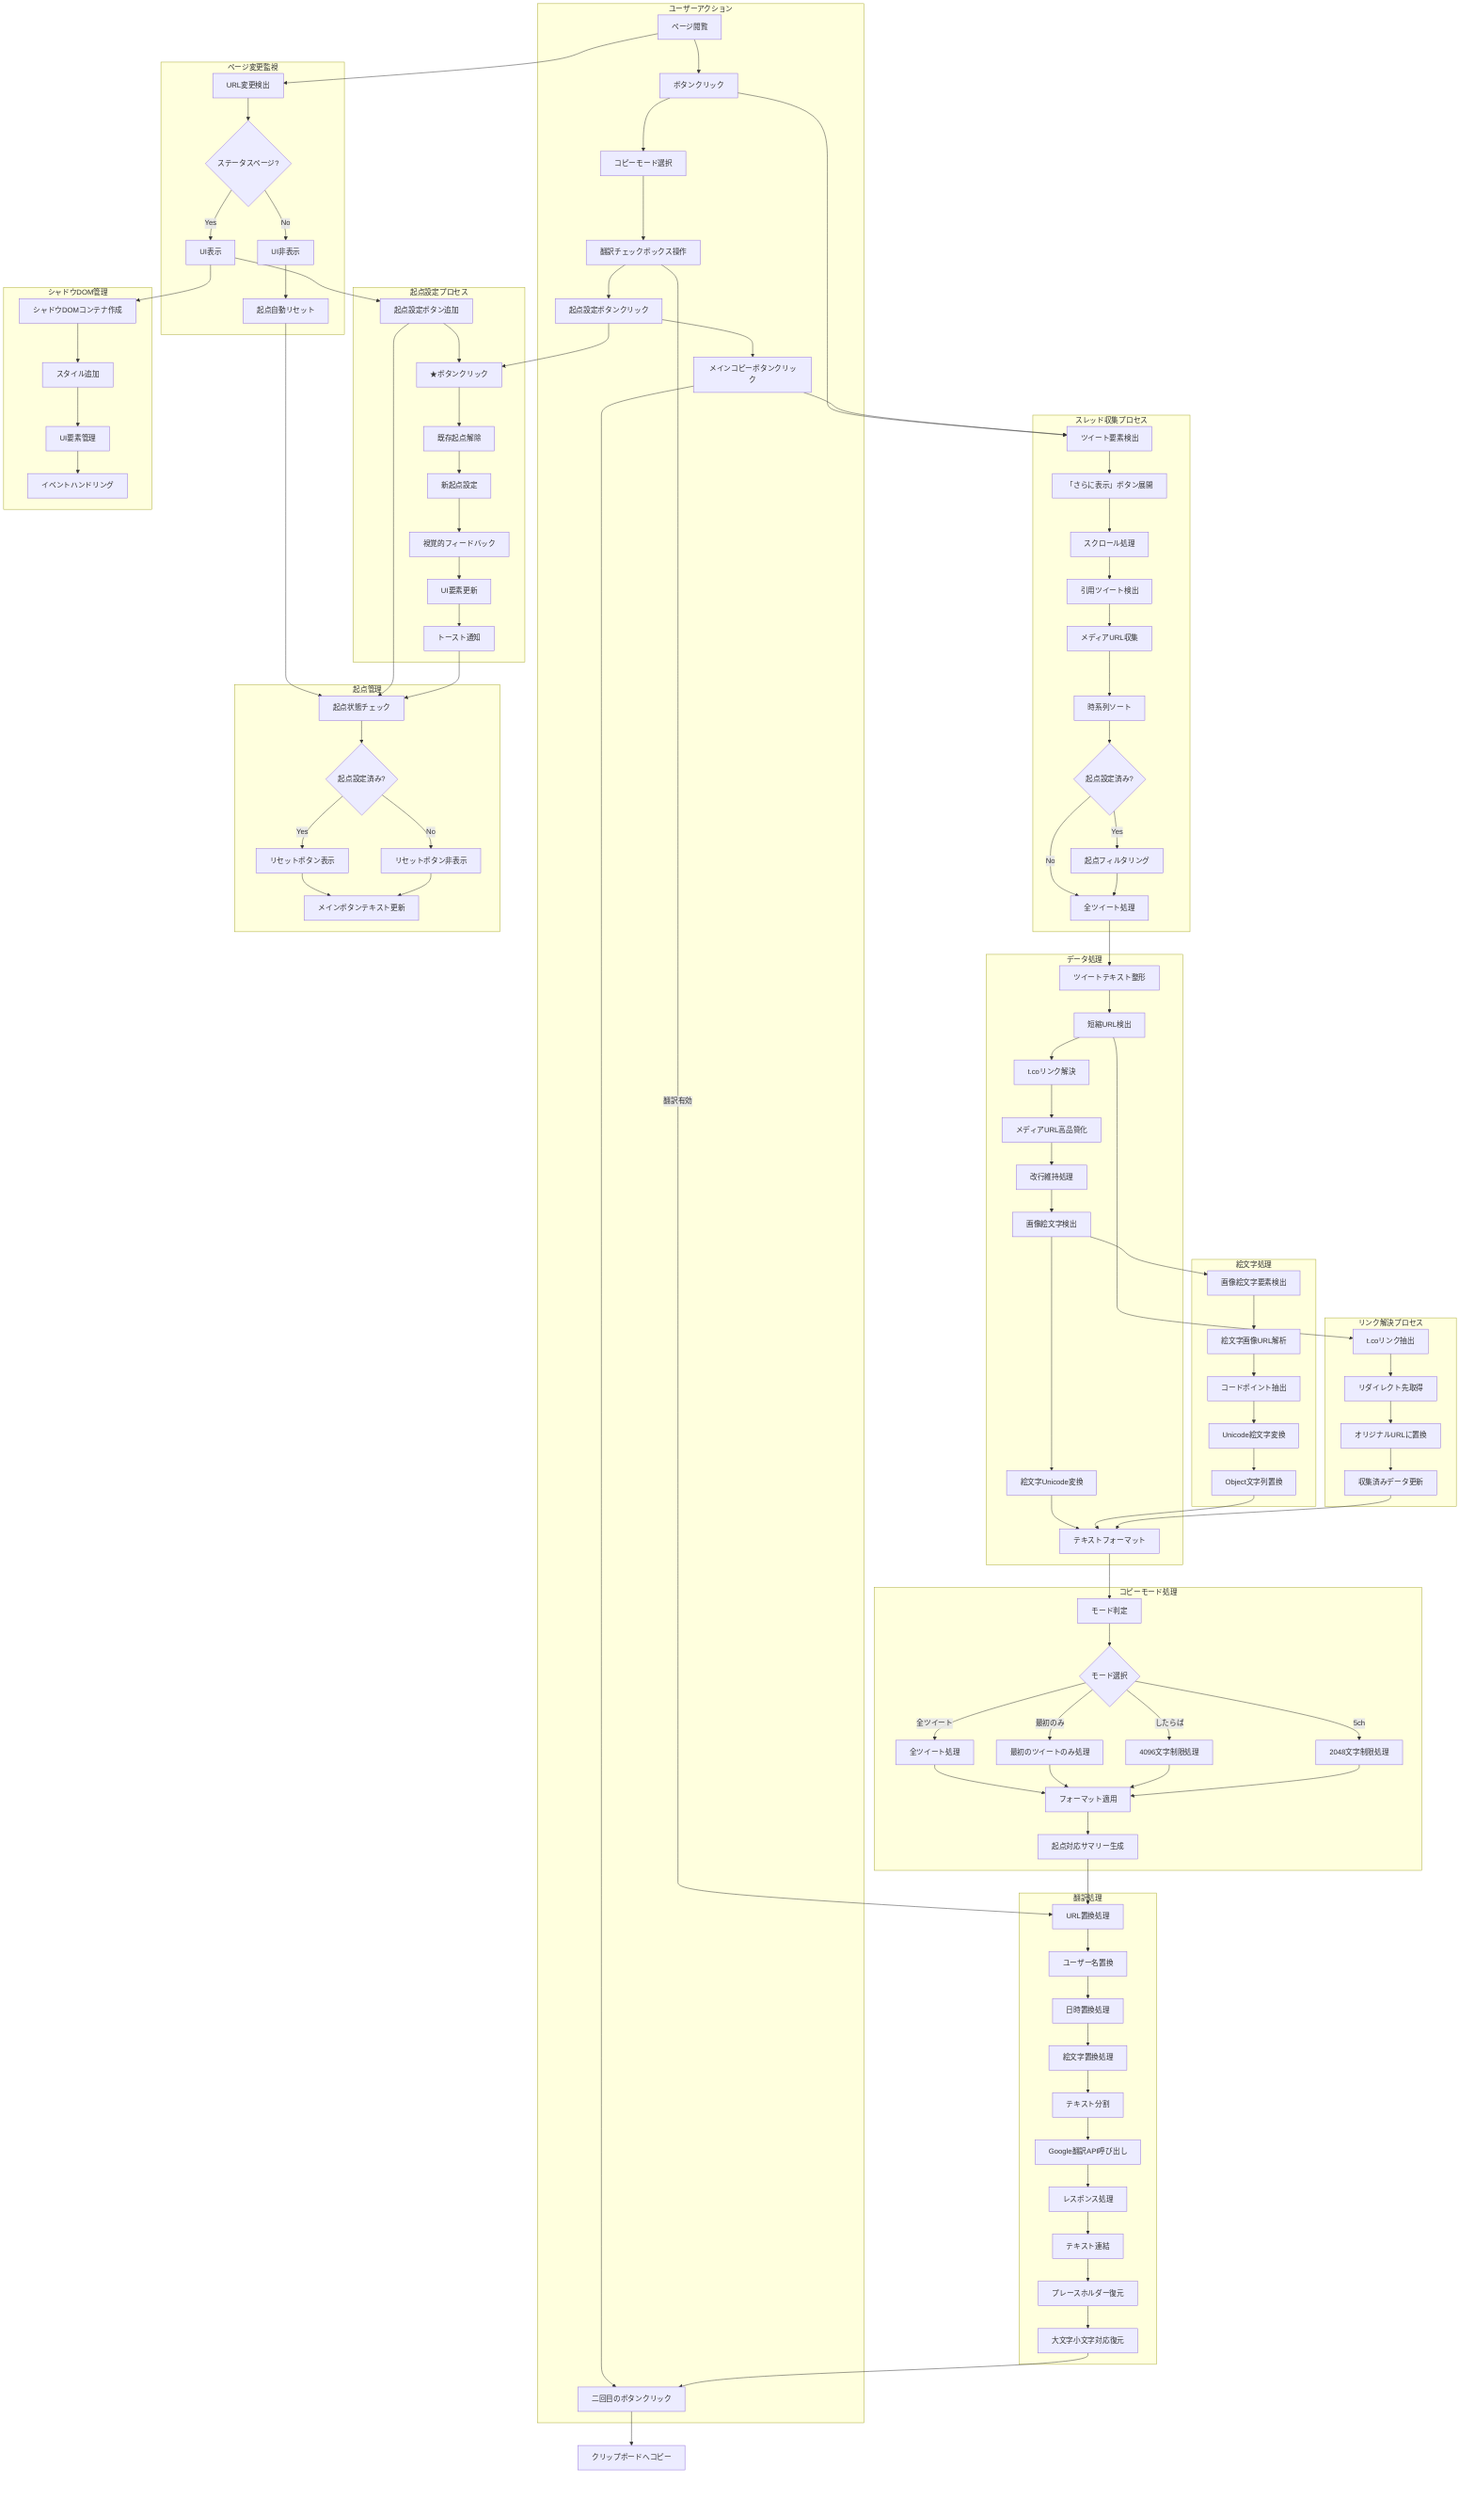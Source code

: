 flowchart TD
    subgraph ユーザーアクション
        UA1[ページ閲覧] --> UA2[ボタンクリック]
        UA2 --> UA3[コピーモード選択]
        UA3 --> UA4[翻訳チェックボックス操作]
        UA4 --> UA5[起点設定ボタンクリック]
        UA5 --> UA6[メインコピーボタンクリック]
        UA6 --> UA7[二回目のボタンクリック]
    end

    subgraph 起点設定プロセス
        SPP1[起点設定ボタン追加] --> SPP2[★ボタンクリック]
        SPP2 --> SPP3[既存起点解除]
        SPP3 --> SPP4[新起点設定]
        SPP4 --> SPP5[視覚的フィードバック]
        SPP5 --> SPP6[UI要素更新]
        SPP6 --> SPP7[トースト通知]
    end

    subgraph ページ変更監視
        PMM1[URL変更検出] --> PMM2{ステータスページ?}
        PMM2 -->|Yes| PMM3[UI表示]
        PMM2 -->|No| PMM4[UI非表示]
        PMM4 --> PMM5[起点自動リセット]
    end

    subgraph スレッド収集プロセス
        SP1[ツイート要素検出] --> SP2[「さらに表示」ボタン展開]
        SP2 --> SP3[スクロール処理]
        SP3 --> SP4[引用ツイート検出]
        SP4 --> SP5[メディアURL収集]
        SP5 --> SP6[時系列ソート]
        SP6 --> SP7{起点設定済み?}
        SP7 -->|Yes| SP8[起点フィルタリング]
        SP7 -->|No| SP9[全ツイート処理]
        SP8 --> SP9
    end

    subgraph 起点管理
        SM1[起点状態チェック] --> SM2{起点設定済み?}
        SM2 -->|Yes| SM3[リセットボタン表示]
        SM2 -->|No| SM4[リセットボタン非表示]
        SM3 --> SM5[メインボタンテキスト更新]
        SM4 --> SM5
    end

    subgraph データ処理
        DP1[ツイートテキスト整形] --> DP2[短縮URL検出]
        DP2 --> DP3[t.coリンク解決]
        DP3 --> DP4[メディアURL高品質化]
        DP4 --> DP5[改行維持処理]
        DP5 --> DP6[画像絵文字検出]
        DP6 --> DP7[絵文字Unicode変換]
        DP7 --> DP8[テキストフォーマット]
    end

    subgraph コピーモード処理
        CM1[モード判定] --> CM2{モード選択}
        CM2 -->|全ツイート| CM3[全ツイート処理]
        CM2 -->|最初のみ| CM4[最初のツイートのみ処理]
        CM2 -->|したらば| CM5[4096文字制限処理]
        CM2 -->|5ch| CM6[2048文字制限処理]
        CM3 & CM4 & CM5 & CM6 --> CM7[フォーマット適用]
        CM7 --> CM8[起点対応サマリー生成]
    end

    subgraph 翻訳処理
        TP0[URL置換処理] --> TP0A[ユーザー名置換]
        TP0A --> TP0B[日時置換処理]
        TP0B --> TP0C[絵文字置換処理]
        TP0C --> TP1[テキスト分割]
        TP1 --> TP2[Google翻訳API呼び出し]
        TP2 --> TP3[レスポンス処理]
        TP3 --> TP4[テキスト連結]
        TP4 --> TP5[プレースホルダー復元]
        TP5 --> TP6[大文字小文字対応復元]
    end

    subgraph リンク解決プロセス
        LP1[t.coリンク抽出] --> LP2[リダイレクト先取得]
        LP2 --> LP3[オリジナルURLに置換]
        LP3 --> LP4[収集済みデータ更新]
    end

    subgraph 絵文字処理
        EP1[画像絵文字要素検出] --> EP2[絵文字画像URL解析]
        EP2 --> EP3[コードポイント抽出]
        EP3 --> EP4[Unicode絵文字変換]
        EP4 --> EP5[Object文字列置換]
    end

    subgraph シャドウDOM管理
        SDM1[シャドウDOMコンテナ作成] --> SDM2[スタイル追加]
        SDM2 --> SDM3[UI要素管理]
        SDM3 --> SDM4[イベントハンドリング]
    end

    UA1 --> PMM1
    UA2 --> SP1
    UA5 --> SPP2
    UA6 --> SP1
    
    PMM3 --> SPP1
    PMM3 --> SDM1
    PMM5 --> SM1
    
    SPP1 --> SM1
    SPP7 --> SM1
    
    SP9 --> DP1
    DP8 --> CM1
    DP6 --> EP1
    EP5 --> DP8
    CM8 --> TP0
    DP2 --> LP1
    LP4 --> DP8
    UA4 --翻訳有効--> TP0
    TP6 --> UA7
    UA7 --> CP[クリップボードへコピー]